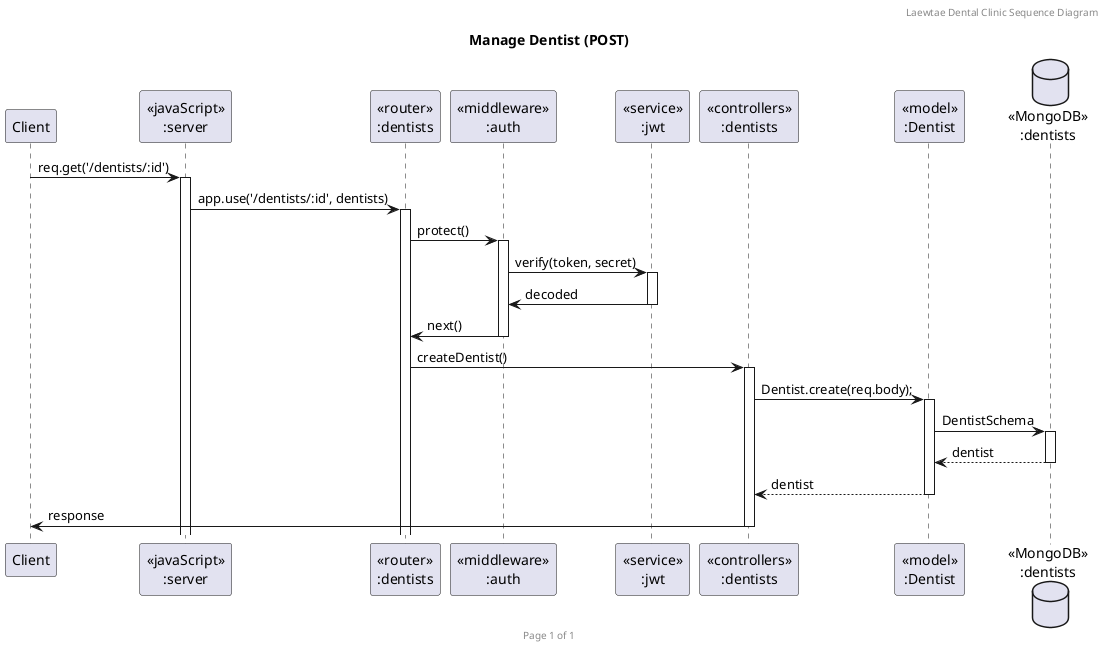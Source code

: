 @startuml Manage Dentist (POST)

header Laewtae Dental Clinic Sequence Diagram
footer Page %page% of %lastpage%
title "Manage Dentist (POST)"

participant "Client" as client
participant "<<javaScript>>\n:server" as server
participant "<<router>>\n:dentists" as routerDentists
participant "<<middleware>>\n:auth" as auth
participant "<<service>>\n:jwt" as jwt
participant "<<controllers>>\n:dentists" as controllersDentists
participant "<<model>>\n:Dentist" as modelDentist
database "<<MongoDB>>\n:dentists" as DentistsDatabase

client->server ++:req.get('/dentists/:id')
server->routerDentists ++:app.use('/dentists/:id', dentists)
routerDentists -> auth ++:protect()
auth -> jwt ++:verify(token, secret)
auth <- jwt --:decoded

routerDentists <- auth --:next()
routerDentists -> controllersDentists ++:createDentist()
controllersDentists->modelDentist ++:Dentist.create(req.body);
modelDentist ->DentistsDatabase ++: DentistSchema
DentistsDatabase --> modelDentist --: dentist
controllersDentists <-- modelDentist --: dentist
controllersDentists->client --:response

@enduml